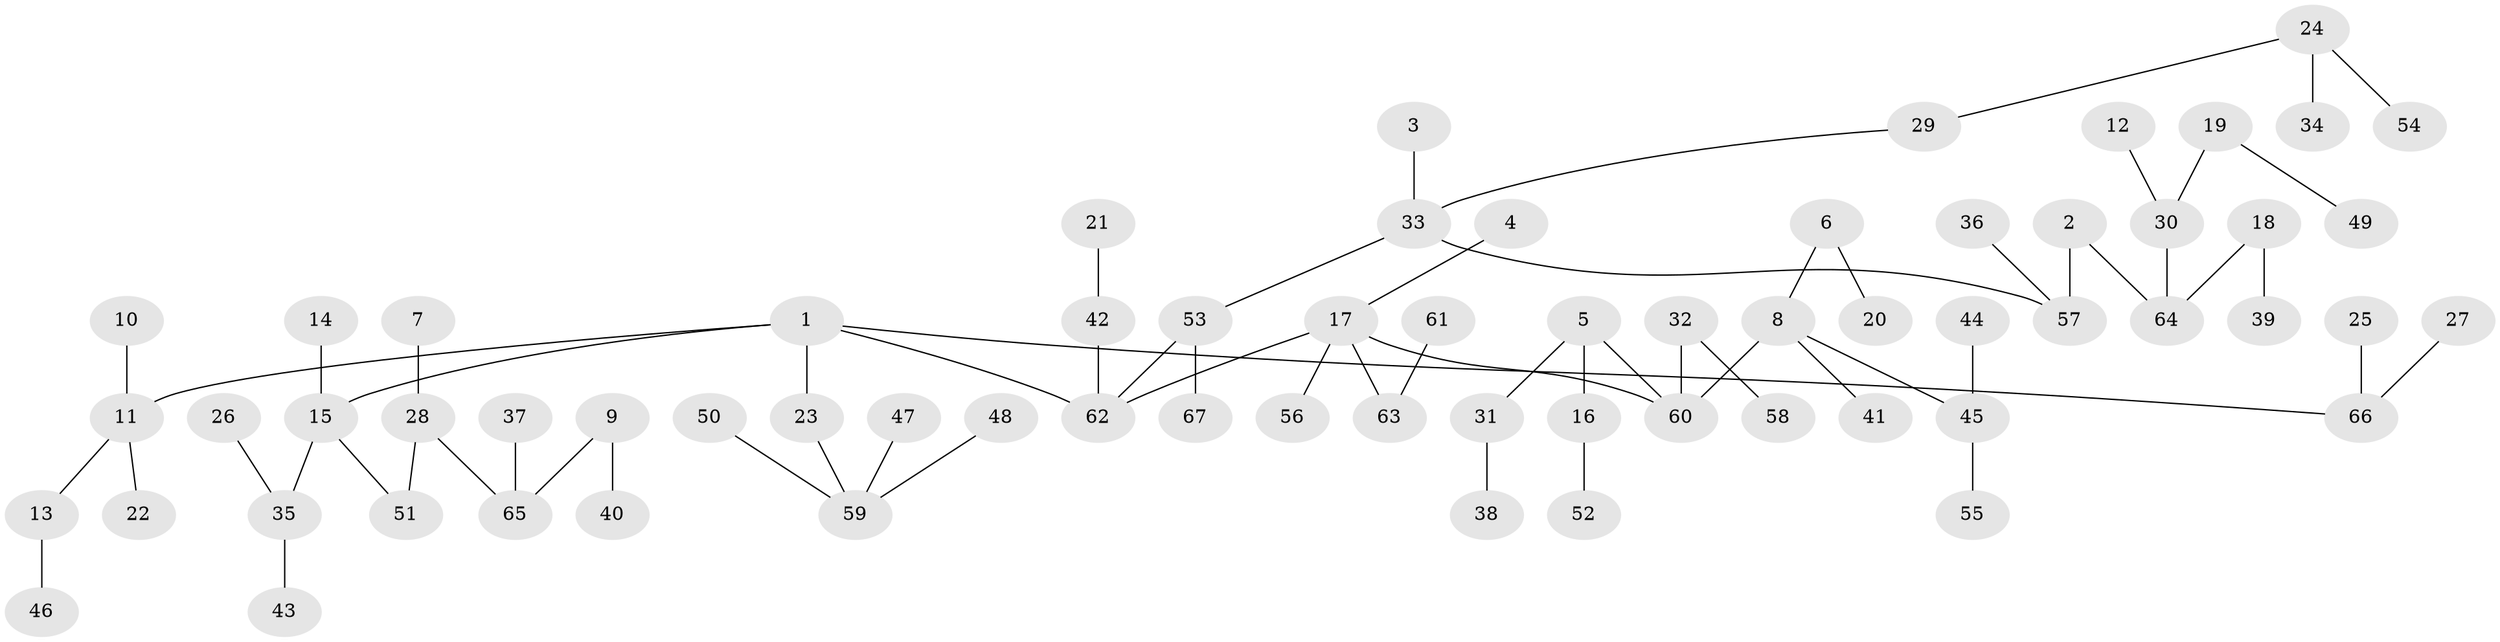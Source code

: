 // original degree distribution, {4: 0.06766917293233082, 5: 0.06015037593984962, 6: 0.015037593984962405, 2: 0.2857142857142857, 7: 0.007518796992481203, 1: 0.49624060150375937, 3: 0.06766917293233082}
// Generated by graph-tools (version 1.1) at 2025/02/03/09/25 03:02:31]
// undirected, 67 vertices, 66 edges
graph export_dot {
graph [start="1"]
  node [color=gray90,style=filled];
  1;
  2;
  3;
  4;
  5;
  6;
  7;
  8;
  9;
  10;
  11;
  12;
  13;
  14;
  15;
  16;
  17;
  18;
  19;
  20;
  21;
  22;
  23;
  24;
  25;
  26;
  27;
  28;
  29;
  30;
  31;
  32;
  33;
  34;
  35;
  36;
  37;
  38;
  39;
  40;
  41;
  42;
  43;
  44;
  45;
  46;
  47;
  48;
  49;
  50;
  51;
  52;
  53;
  54;
  55;
  56;
  57;
  58;
  59;
  60;
  61;
  62;
  63;
  64;
  65;
  66;
  67;
  1 -- 11 [weight=1.0];
  1 -- 15 [weight=1.0];
  1 -- 23 [weight=1.0];
  1 -- 62 [weight=1.0];
  1 -- 66 [weight=1.0];
  2 -- 57 [weight=1.0];
  2 -- 64 [weight=1.0];
  3 -- 33 [weight=1.0];
  4 -- 17 [weight=1.0];
  5 -- 16 [weight=1.0];
  5 -- 31 [weight=1.0];
  5 -- 60 [weight=1.0];
  6 -- 8 [weight=1.0];
  6 -- 20 [weight=1.0];
  7 -- 28 [weight=1.0];
  8 -- 41 [weight=1.0];
  8 -- 45 [weight=1.0];
  8 -- 60 [weight=1.0];
  9 -- 40 [weight=1.0];
  9 -- 65 [weight=1.0];
  10 -- 11 [weight=1.0];
  11 -- 13 [weight=1.0];
  11 -- 22 [weight=1.0];
  12 -- 30 [weight=1.0];
  13 -- 46 [weight=1.0];
  14 -- 15 [weight=1.0];
  15 -- 35 [weight=1.0];
  15 -- 51 [weight=1.0];
  16 -- 52 [weight=1.0];
  17 -- 56 [weight=1.0];
  17 -- 60 [weight=1.0];
  17 -- 62 [weight=1.0];
  17 -- 63 [weight=1.0];
  18 -- 39 [weight=1.0];
  18 -- 64 [weight=1.0];
  19 -- 30 [weight=1.0];
  19 -- 49 [weight=1.0];
  21 -- 42 [weight=1.0];
  23 -- 59 [weight=1.0];
  24 -- 29 [weight=1.0];
  24 -- 34 [weight=1.0];
  24 -- 54 [weight=1.0];
  25 -- 66 [weight=1.0];
  26 -- 35 [weight=1.0];
  27 -- 66 [weight=1.0];
  28 -- 51 [weight=1.0];
  28 -- 65 [weight=1.0];
  29 -- 33 [weight=1.0];
  30 -- 64 [weight=1.0];
  31 -- 38 [weight=1.0];
  32 -- 58 [weight=1.0];
  32 -- 60 [weight=1.0];
  33 -- 53 [weight=1.0];
  33 -- 57 [weight=1.0];
  35 -- 43 [weight=1.0];
  36 -- 57 [weight=1.0];
  37 -- 65 [weight=1.0];
  42 -- 62 [weight=1.0];
  44 -- 45 [weight=1.0];
  45 -- 55 [weight=1.0];
  47 -- 59 [weight=1.0];
  48 -- 59 [weight=1.0];
  50 -- 59 [weight=1.0];
  53 -- 62 [weight=1.0];
  53 -- 67 [weight=1.0];
  61 -- 63 [weight=1.0];
}
